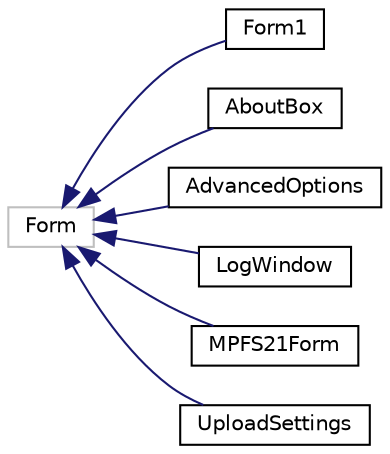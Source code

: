 digraph "Graphical Class Hierarchy"
{
  edge [fontname="Helvetica",fontsize="10",labelfontname="Helvetica",labelfontsize="10"];
  node [fontname="Helvetica",fontsize="10",shape=record];
  rankdir="LR";
  Node1 [label="Form",height=0.2,width=0.4,color="grey75", fillcolor="white", style="filled"];
  Node1 -> Node2 [dir="back",color="midnightblue",fontsize="10",style="solid",fontname="Helvetica"];
  Node2 [label="Form1",height=0.2,width=0.4,color="black", fillcolor="white", style="filled",URL="$class_embedded___device___discoverer_1_1_form1.html"];
  Node1 -> Node3 [dir="back",color="midnightblue",fontsize="10",style="solid",fontname="Helvetica"];
  Node3 [label="AboutBox",height=0.2,width=0.4,color="black", fillcolor="white", style="filled",URL="$class_m_p_f_s21_1_1_about_box.html"];
  Node1 -> Node4 [dir="back",color="midnightblue",fontsize="10",style="solid",fontname="Helvetica"];
  Node4 [label="AdvancedOptions",height=0.2,width=0.4,color="black", fillcolor="white", style="filled",URL="$class_m_p_f_s21_1_1_advanced_options.html"];
  Node1 -> Node5 [dir="back",color="midnightblue",fontsize="10",style="solid",fontname="Helvetica"];
  Node5 [label="LogWindow",height=0.2,width=0.4,color="black", fillcolor="white", style="filled",URL="$class_m_p_f_s21_1_1_log_window.html"];
  Node1 -> Node6 [dir="back",color="midnightblue",fontsize="10",style="solid",fontname="Helvetica"];
  Node6 [label="MPFS21Form",height=0.2,width=0.4,color="black", fillcolor="white", style="filled",URL="$class_m_p_f_s21_1_1_m_p_f_s21_form.html"];
  Node1 -> Node7 [dir="back",color="midnightblue",fontsize="10",style="solid",fontname="Helvetica"];
  Node7 [label="UploadSettings",height=0.2,width=0.4,color="black", fillcolor="white", style="filled",URL="$class_m_p_f_s21_1_1_upload_settings.html"];
}

